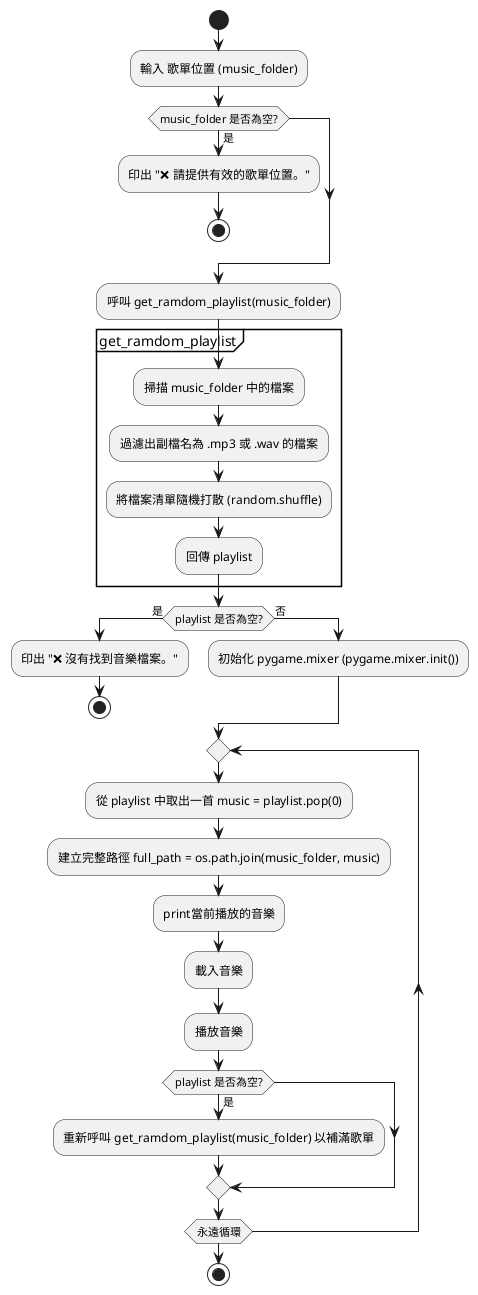 @startuml
start

:輸入 歌單位置 (music_folder);
if (music_folder 是否為空?) then (是)
  :印出 "❌ 請提供有效的歌單位置。";
  stop
endif

:呼叫 get_ramdom_playlist(music_folder);

partition get_ramdom_playlist {
  :掃描 music_folder 中的檔案;
  :過濾出副檔名為 .mp3 或 .wav 的檔案;
  :將檔案清單隨機打散 (random.shuffle);
  :回傳 playlist;
}

if (playlist 是否為空?) then (是)
  :印出 "❌ 沒有找到音樂檔案。";
  stop
else (否)
  :初始化 pygame.mixer (pygame.mixer.init());
endif

repeat
  :從 playlist 中取出一首 music = playlist.pop(0);
  :建立完整路徑 full_path = os.path.join(music_folder, music);
  :print當前播放的音樂;
  :載入音樂; 
  :播放音樂; 
  if (playlist 是否為空?) then (是)
    :重新呼叫 get_ramdom_playlist(music_folder) 以補滿歌單;
  endif
repeat while (永遠循環)

stop
@enduml
